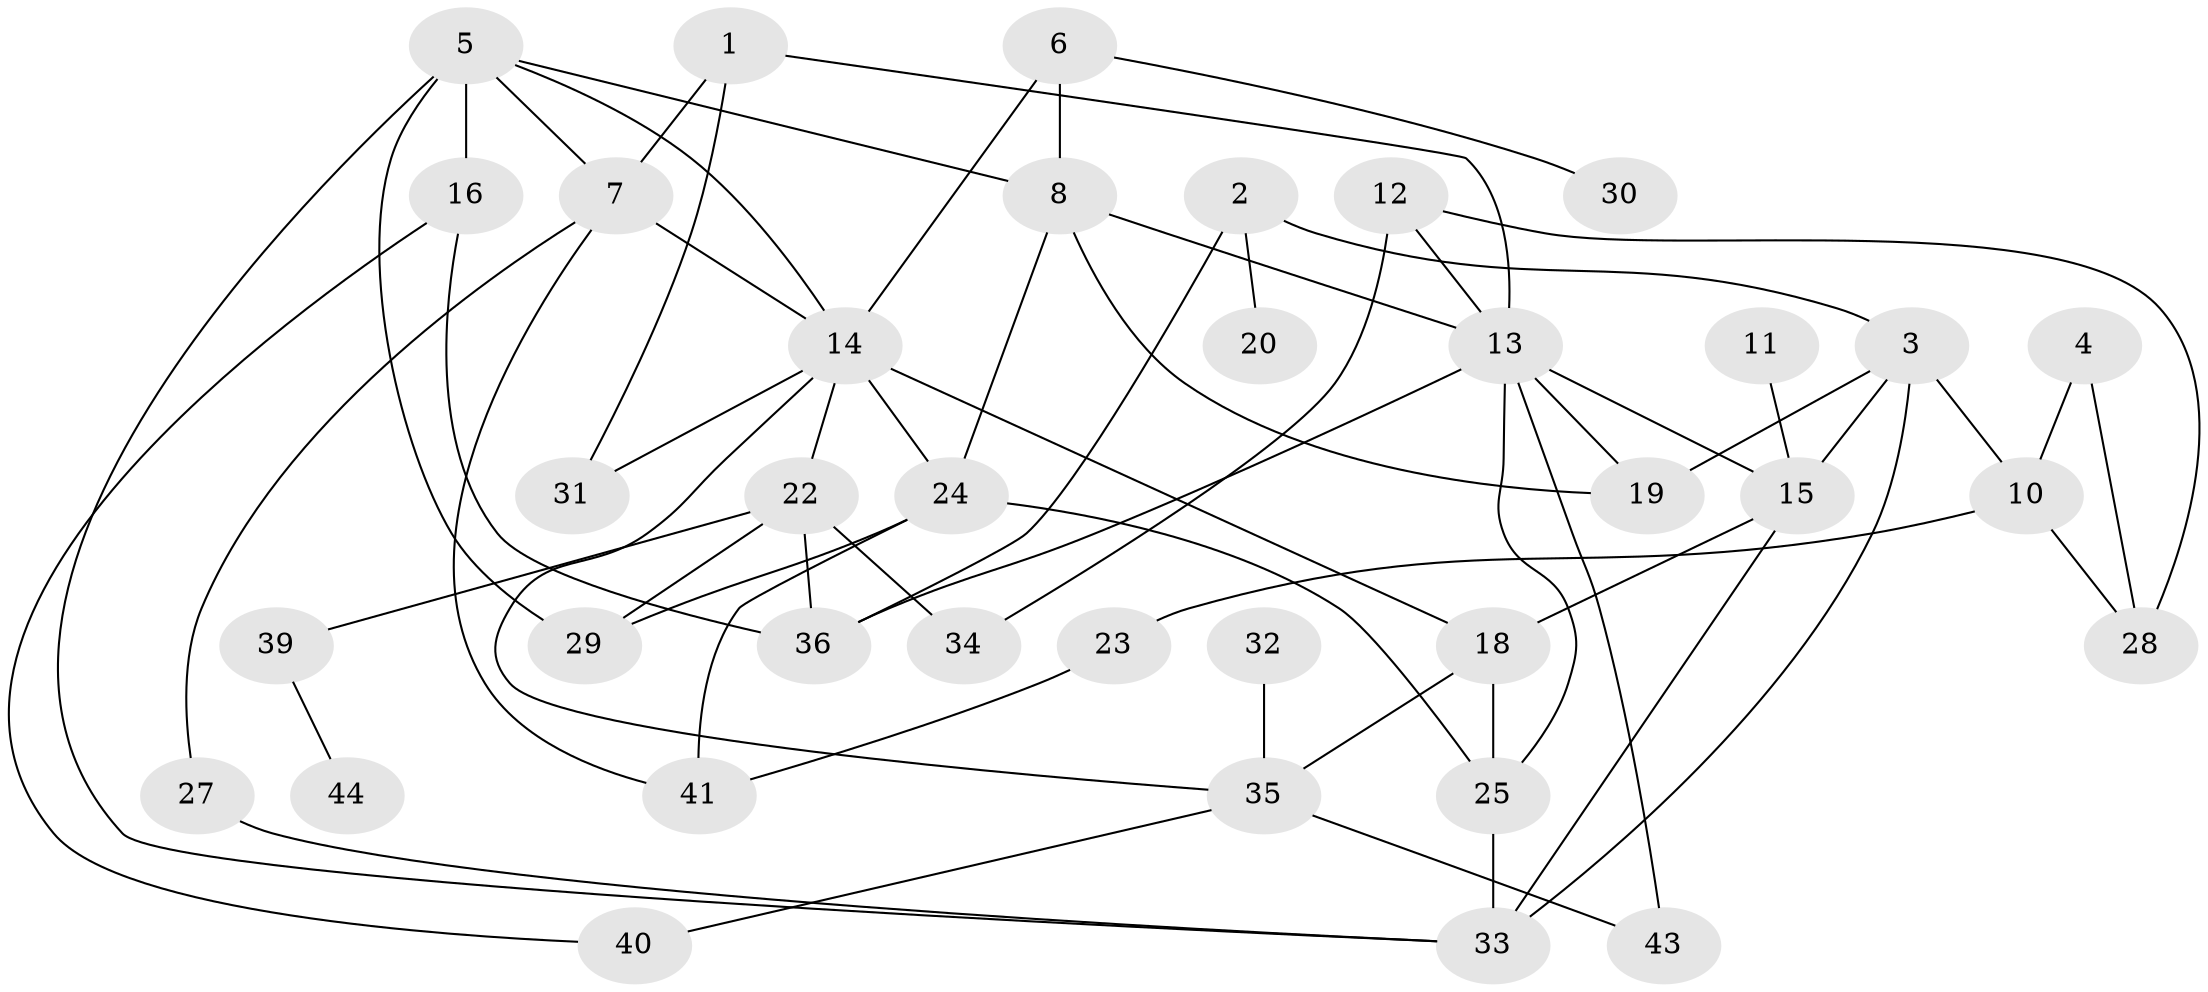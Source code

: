 // original degree distribution, {2: 0.2465753424657534, 4: 0.1780821917808219, 5: 0.1643835616438356, 1: 0.1643835616438356, 3: 0.1643835616438356, 0: 0.0821917808219178}
// Generated by graph-tools (version 1.1) at 2025/48/03/04/25 22:48:32]
// undirected, 37 vertices, 63 edges
graph export_dot {
  node [color=gray90,style=filled];
  1;
  2;
  3;
  4;
  5;
  6;
  7;
  8;
  10;
  11;
  12;
  13;
  14;
  15;
  16;
  18;
  19;
  20;
  22;
  23;
  24;
  25;
  27;
  28;
  29;
  30;
  31;
  32;
  33;
  34;
  35;
  36;
  39;
  40;
  41;
  43;
  44;
  1 -- 7 [weight=1.0];
  1 -- 13 [weight=1.0];
  1 -- 31 [weight=1.0];
  2 -- 3 [weight=1.0];
  2 -- 20 [weight=1.0];
  2 -- 36 [weight=1.0];
  3 -- 10 [weight=1.0];
  3 -- 15 [weight=1.0];
  3 -- 19 [weight=1.0];
  3 -- 33 [weight=1.0];
  4 -- 10 [weight=1.0];
  4 -- 28 [weight=1.0];
  5 -- 7 [weight=1.0];
  5 -- 8 [weight=1.0];
  5 -- 14 [weight=1.0];
  5 -- 16 [weight=3.0];
  5 -- 29 [weight=1.0];
  5 -- 33 [weight=1.0];
  6 -- 8 [weight=1.0];
  6 -- 14 [weight=1.0];
  6 -- 30 [weight=1.0];
  7 -- 14 [weight=1.0];
  7 -- 27 [weight=1.0];
  7 -- 41 [weight=1.0];
  8 -- 13 [weight=1.0];
  8 -- 19 [weight=1.0];
  8 -- 24 [weight=1.0];
  10 -- 23 [weight=1.0];
  10 -- 28 [weight=1.0];
  11 -- 15 [weight=2.0];
  12 -- 13 [weight=1.0];
  12 -- 28 [weight=1.0];
  12 -- 34 [weight=1.0];
  13 -- 15 [weight=1.0];
  13 -- 19 [weight=2.0];
  13 -- 25 [weight=1.0];
  13 -- 36 [weight=1.0];
  13 -- 43 [weight=1.0];
  14 -- 18 [weight=1.0];
  14 -- 22 [weight=1.0];
  14 -- 24 [weight=1.0];
  14 -- 31 [weight=1.0];
  14 -- 35 [weight=1.0];
  15 -- 18 [weight=1.0];
  15 -- 33 [weight=1.0];
  16 -- 36 [weight=1.0];
  16 -- 40 [weight=1.0];
  18 -- 25 [weight=1.0];
  18 -- 35 [weight=1.0];
  22 -- 29 [weight=1.0];
  22 -- 34 [weight=1.0];
  22 -- 36 [weight=1.0];
  22 -- 39 [weight=1.0];
  23 -- 41 [weight=1.0];
  24 -- 25 [weight=1.0];
  24 -- 29 [weight=1.0];
  24 -- 41 [weight=1.0];
  25 -- 33 [weight=1.0];
  27 -- 33 [weight=1.0];
  32 -- 35 [weight=1.0];
  35 -- 40 [weight=1.0];
  35 -- 43 [weight=1.0];
  39 -- 44 [weight=1.0];
}
